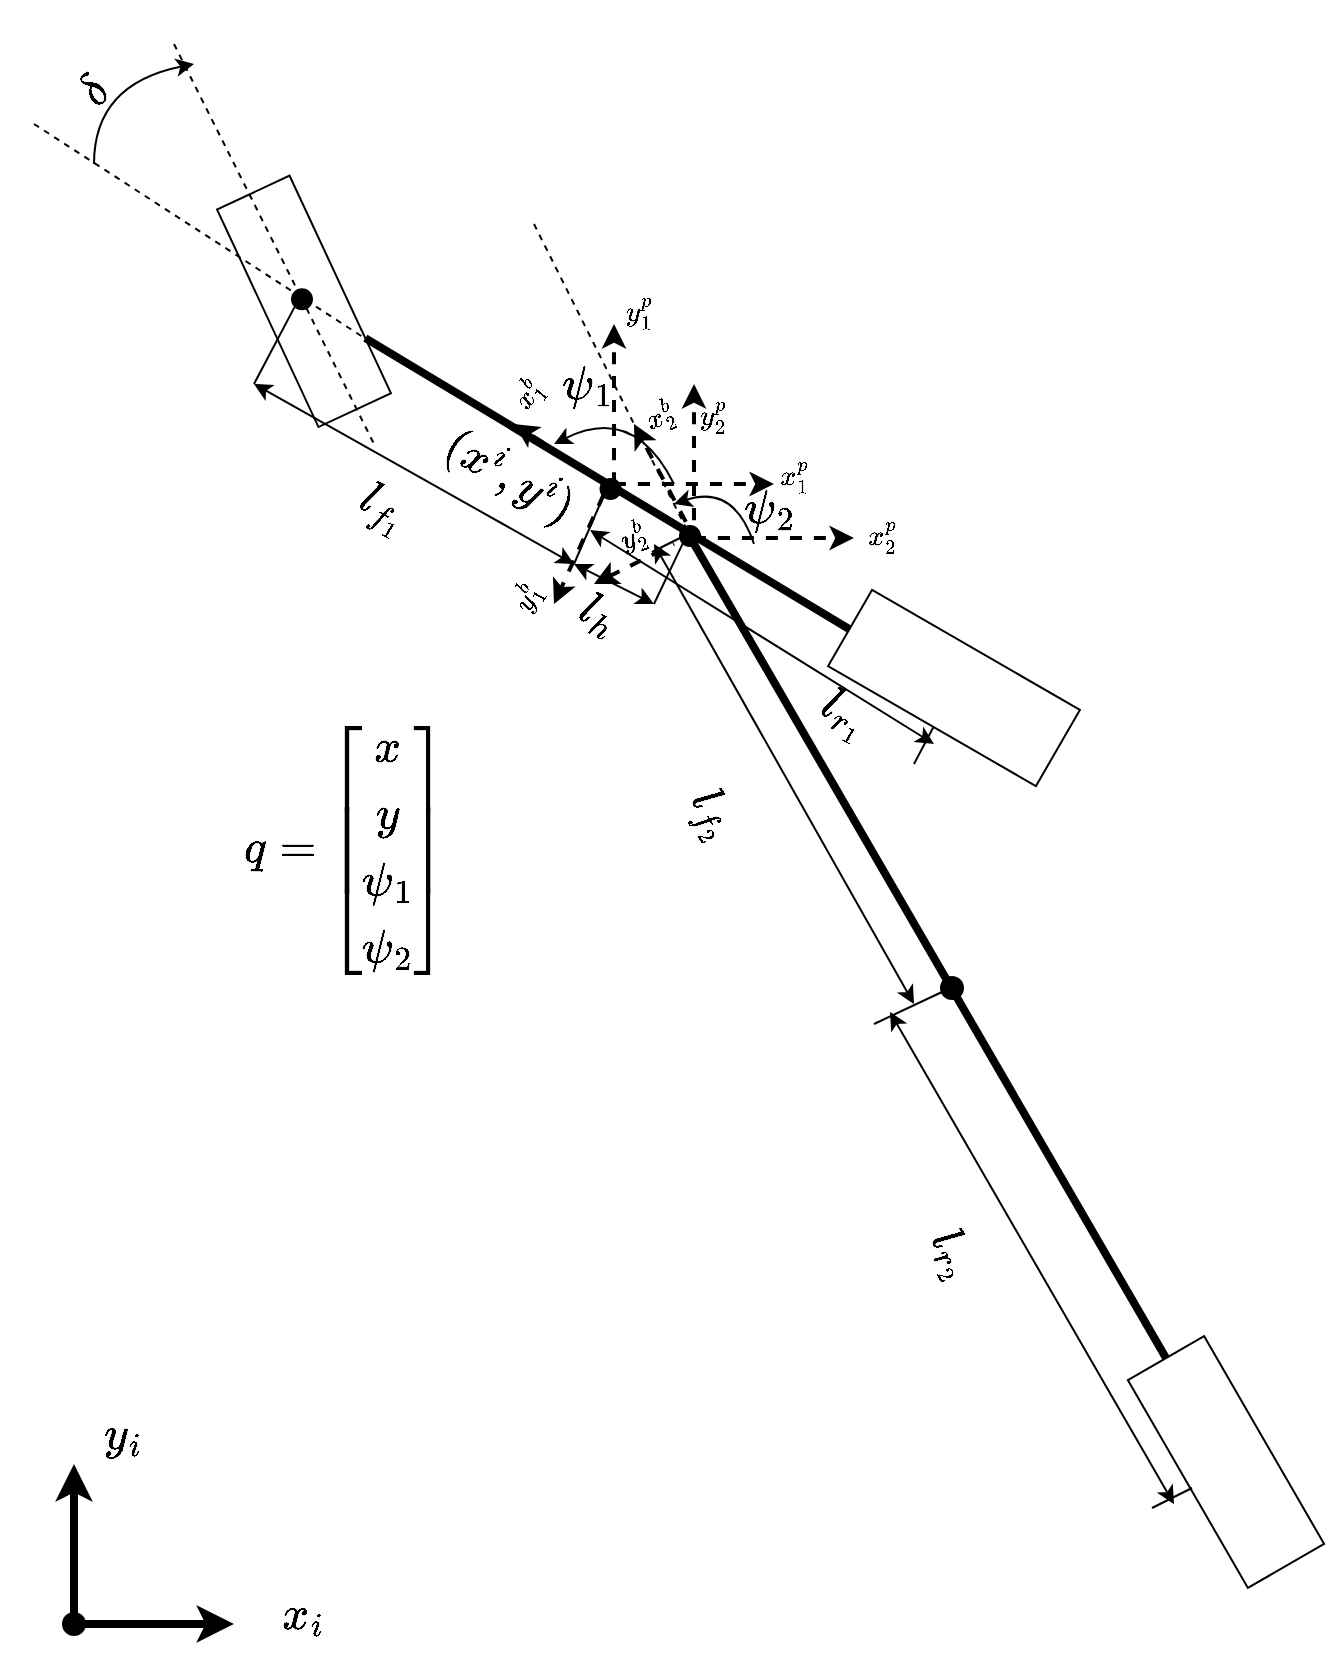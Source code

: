 <mxfile version="20.5.3" type="google" pages="2"><diagram id="PDSzthFC7-1Mtxs38apc" name="Page-1"><mxGraphModel grid="1" page="1" gridSize="10" guides="1" tooltips="1" connect="1" arrows="1" fold="1" pageScale="1" pageWidth="1169" pageHeight="827" math="1" shadow="0"><root><mxCell id="0"/><mxCell id="1" parent="0"/><mxCell id="AMklvc9QFs53hQ7egwd1-1" value="" style="rounded=0;whiteSpace=wrap;html=1;rotation=65;" vertex="1" parent="1"><mxGeometry x="95" y="118.66" width="120" height="40" as="geometry"/></mxCell><mxCell id="AMklvc9QFs53hQ7egwd1-2" value="" style="endArrow=none;html=3;rounded=0;strokeWidth=4;" edge="1" parent="1" source="AMklvc9QFs53hQ7egwd1-1"><mxGeometry width="50" height="50" relative="1" as="geometry"><mxPoint x="560" y="460" as="sourcePoint"/><mxPoint x="440" y="310" as="targetPoint"/></mxGeometry></mxCell><mxCell id="AMklvc9QFs53hQ7egwd1-3" value="" style="rounded=0;whiteSpace=wrap;html=1;rotation=30;" vertex="1" parent="1"><mxGeometry x="420" y="310" width="120" height="44" as="geometry"/></mxCell><mxCell id="AMklvc9QFs53hQ7egwd1-4" value="" style="endArrow=none;dashed=1;html=1;rounded=0;entryX=0.75;entryY=0;entryDx=0;entryDy=0;" edge="1" parent="1" target="AMklvc9QFs53hQ7egwd1-1"><mxGeometry width="50" height="50" relative="1" as="geometry"><mxPoint x="20" y="50" as="sourcePoint"/><mxPoint x="530" y="420" as="targetPoint"/></mxGeometry></mxCell><mxCell id="AMklvc9QFs53hQ7egwd1-5" value="" style="endArrow=none;dashed=1;html=1;rounded=0;startArrow=none;" edge="1" parent="1" source="8sBuyX6kOVDBh3nLthAr-15"><mxGeometry width="50" height="50" relative="1" as="geometry"><mxPoint x="90" y="10" as="sourcePoint"/><mxPoint x="190" y="210" as="targetPoint"/></mxGeometry></mxCell><mxCell id="AMklvc9QFs53hQ7egwd1-7" value="" style="rounded=0;whiteSpace=wrap;html=1;rotation=60;" vertex="1" parent="1"><mxGeometry x="556" y="697" width="120" height="44" as="geometry"/></mxCell><mxCell id="AMklvc9QFs53hQ7egwd1-9" value="" style="endArrow=none;html=1;rounded=0;entryX=0;entryY=0.5;entryDx=0;entryDy=0;strokeWidth=4;" edge="1" parent="1" target="AMklvc9QFs53hQ7egwd1-7"><mxGeometry width="50" height="50" relative="1" as="geometry"><mxPoint x="350" y="260" as="sourcePoint"/><mxPoint x="530" y="420" as="targetPoint"/></mxGeometry></mxCell><mxCell id="AMklvc9QFs53hQ7egwd1-10" value="" style="curved=1;endArrow=classic;html=1;rounded=0;" edge="1" parent="1"><mxGeometry width="50" height="50" relative="1" as="geometry"><mxPoint x="50" y="70" as="sourcePoint"/><mxPoint x="100" y="20" as="targetPoint"/><Array as="points"><mxPoint x="50" y="30"/></Array></mxGeometry></mxCell><mxCell id="AMklvc9QFs53hQ7egwd1-13" value="" style="endArrow=classic;html=1;rounded=0;strokeWidth=4;curved=1;" edge="1" parent="1"><mxGeometry width="50" height="50" relative="1" as="geometry"><mxPoint x="40" y="800" as="sourcePoint"/><mxPoint x="40" y="720" as="targetPoint"/></mxGeometry></mxCell><mxCell id="AMklvc9QFs53hQ7egwd1-14" value="" style="endArrow=classic;html=1;rounded=0;strokeWidth=4;curved=1;startArrow=none;" edge="1" parent="1" source="kRkOBewFtY_Robr-aKlG-5"><mxGeometry width="50" height="50" relative="1" as="geometry"><mxPoint x="40" y="800" as="sourcePoint"/><mxPoint x="120" y="800" as="targetPoint"/></mxGeometry></mxCell><mxCell id="AMklvc9QFs53hQ7egwd1-15" value="" style="endArrow=classic;html=1;rounded=0;strokeWidth=2;curved=1;dashed=1;" edge="1" parent="1"><mxGeometry width="50" height="50" relative="1" as="geometry"><mxPoint x="310" y="230" as="sourcePoint"/><mxPoint x="310" y="150" as="targetPoint"/></mxGeometry></mxCell><mxCell id="AMklvc9QFs53hQ7egwd1-16" value="" style="endArrow=classic;html=1;rounded=0;strokeWidth=2;curved=1;dashed=1;" edge="1" parent="1"><mxGeometry width="50" height="50" relative="1" as="geometry"><mxPoint x="310" y="230" as="sourcePoint"/><mxPoint x="390" y="230" as="targetPoint"/></mxGeometry></mxCell><mxCell id="AMklvc9QFs53hQ7egwd1-19" value="" style="endArrow=classic;html=1;rounded=0;strokeWidth=2;curved=1;dashed=1;" edge="1" parent="1"><mxGeometry width="50" height="50" relative="1" as="geometry"><mxPoint x="350" y="260" as="sourcePoint"/><mxPoint x="350" y="180" as="targetPoint"/></mxGeometry></mxCell><mxCell id="AMklvc9QFs53hQ7egwd1-20" value="" style="endArrow=classic;html=1;rounded=0;strokeWidth=2;curved=1;dashed=1;" edge="1" parent="1"><mxGeometry width="50" height="50" relative="1" as="geometry"><mxPoint x="350" y="257" as="sourcePoint"/><mxPoint x="430" y="257" as="targetPoint"/></mxGeometry></mxCell><mxCell id="AMklvc9QFs53hQ7egwd1-21" value="" style="curved=1;endArrow=classic;html=1;rounded=0;strokeWidth=1;" edge="1" parent="1"><mxGeometry width="50" height="50" relative="1" as="geometry"><mxPoint x="340" y="230" as="sourcePoint"/><mxPoint x="280" y="210" as="targetPoint"/><Array as="points"><mxPoint x="320" y="190"/></Array></mxGeometry></mxCell><mxCell id="8sBuyX6kOVDBh3nLthAr-6" value="" style="endArrow=none;dashed=1;html=1;rounded=0;" edge="1" parent="1"><mxGeometry width="50" height="50" relative="1" as="geometry"><mxPoint x="270" y="100" as="sourcePoint"/><mxPoint x="350" y="260" as="targetPoint"/></mxGeometry></mxCell><mxCell id="8sBuyX6kOVDBh3nLthAr-7" value="" style="curved=1;endArrow=classic;html=1;rounded=0;" edge="1" parent="1"><mxGeometry width="50" height="50" relative="1" as="geometry"><mxPoint x="380" y="260" as="sourcePoint"/><mxPoint x="340" y="240" as="targetPoint"/><Array as="points"><mxPoint x="370" y="230"/></Array></mxGeometry></mxCell><mxCell id="8sBuyX6kOVDBh3nLthAr-11" value="" style="ellipse;whiteSpace=wrap;html=1;aspect=fixed;fillColor=#000000;" vertex="1" parent="1"><mxGeometry x="303.27" y="227.46" width="10" height="10" as="geometry"/></mxCell><mxCell id="8sBuyX6kOVDBh3nLthAr-14" value="" style="ellipse;whiteSpace=wrap;html=1;aspect=fixed;fillColor=#000000;" vertex="1" parent="1"><mxGeometry x="343" y="251" width="10" height="10" as="geometry"/></mxCell><mxCell id="8sBuyX6kOVDBh3nLthAr-15" value="" style="ellipse;whiteSpace=wrap;html=1;aspect=fixed;fillColor=#000000;" vertex="1" parent="1"><mxGeometry x="149.0" y="132.66" width="10" height="10" as="geometry"/></mxCell><mxCell id="8sBuyX6kOVDBh3nLthAr-16" value="" style="endArrow=none;dashed=1;html=1;rounded=0;" edge="1" parent="1" target="8sBuyX6kOVDBh3nLthAr-15"><mxGeometry width="50" height="50" relative="1" as="geometry"><mxPoint x="90" y="10" as="sourcePoint"/><mxPoint x="190" y="210" as="targetPoint"/></mxGeometry></mxCell><mxCell id="N6FUuH6_4TAcV49mduNJ-2" value="" style="endArrow=none;html=1;rounded=0;strokeWidth=1;entryX=0;entryY=1;entryDx=0;entryDy=0;" edge="1" parent="1" target="8sBuyX6kOVDBh3nLthAr-15"><mxGeometry width="50" height="50" relative="1" as="geometry"><mxPoint x="130" y="180" as="sourcePoint"/><mxPoint x="64.09" y="118.66" as="targetPoint"/></mxGeometry></mxCell><mxCell id="N6FUuH6_4TAcV49mduNJ-3" value="" style="endArrow=none;html=1;rounded=0;strokeWidth=1;entryX=0;entryY=1;entryDx=0;entryDy=0;" edge="1" parent="1" target="8sBuyX6kOVDBh3nLthAr-11"><mxGeometry width="50" height="50" relative="1" as="geometry"><mxPoint x="290" y="270" as="sourcePoint"/><mxPoint x="307.734" y="228.924" as="targetPoint"/></mxGeometry></mxCell><mxCell id="N6FUuH6_4TAcV49mduNJ-5" value="" style="endArrow=none;html=1;rounded=0;strokeWidth=1;" edge="1" parent="1" target="AMklvc9QFs53hQ7egwd1-3"><mxGeometry width="50" height="50" relative="1" as="geometry"><mxPoint x="460" y="370" as="sourcePoint"/><mxPoint x="210" y="550" as="targetPoint"/></mxGeometry></mxCell><mxCell id="dmbS5WB6ok_LJiuh18c0-1" value="" style="endArrow=classic;startArrow=classic;html=1;rounded=0;" edge="1" parent="1"><mxGeometry width="50" height="50" relative="1" as="geometry"><mxPoint x="470" y="360" as="sourcePoint"/><mxPoint x="298" y="253" as="targetPoint"/></mxGeometry></mxCell><mxCell id="dmbS5WB6ok_LJiuh18c0-2" value="" style="endArrow=none;html=1;rounded=0;entryX=0;entryY=1;entryDx=0;entryDy=0;" edge="1" parent="1" target="8sBuyX6kOVDBh3nLthAr-14"><mxGeometry width="50" height="50" relative="1" as="geometry"><mxPoint x="330" y="290" as="sourcePoint"/><mxPoint x="340" y="300" as="targetPoint"/></mxGeometry></mxCell><mxCell id="dmbS5WB6ok_LJiuh18c0-3" value="" style="endArrow=classic;startArrow=classic;html=1;rounded=0;" edge="1" parent="1"><mxGeometry width="50" height="50" relative="1" as="geometry"><mxPoint x="330" y="290" as="sourcePoint"/><mxPoint x="290" y="270" as="targetPoint"/></mxGeometry></mxCell><mxCell id="bVPrB7pP3QoAf4CS8sEB-1" value="&lt;font style=&quot;font-size: 20px;&quot;&gt;$$ \delta $$&lt;/font&gt;" style="text;html=1;strokeColor=none;fillColor=none;align=center;verticalAlign=middle;whiteSpace=wrap;rounded=0;rotation=-50;" vertex="1" parent="1"><mxGeometry x="20" y="19" width="60" height="30" as="geometry"/></mxCell><mxCell id="bVPrB7pP3QoAf4CS8sEB-4" value="$$ x_i $$" style="text;html=1;strokeColor=none;fillColor=none;align=center;verticalAlign=middle;whiteSpace=wrap;rounded=0;fontSize=20;" vertex="1" parent="1"><mxGeometry x="125" y="780" width="60" height="30" as="geometry"/></mxCell><mxCell id="bVPrB7pP3QoAf4CS8sEB-5" value="$$ y_i $$" style="text;html=1;strokeColor=none;fillColor=none;align=center;verticalAlign=middle;whiteSpace=wrap;rounded=0;fontSize=20;" vertex="1" parent="1"><mxGeometry x="35" y="690" width="60" height="30" as="geometry"/></mxCell><mxCell id="bVPrB7pP3QoAf4CS8sEB-6" value="$$ l_{f_1}$$&amp;nbsp;" style="text;html=1;strokeColor=none;fillColor=none;align=center;verticalAlign=middle;whiteSpace=wrap;rounded=0;fontSize=20;rotation=30;" vertex="1" parent="1"><mxGeometry x="159" y="237.46" width="60" height="30" as="geometry"/></mxCell><mxCell id="bVPrB7pP3QoAf4CS8sEB-7" value="$$ l_{r_1}$$&amp;nbsp;" style="text;html=1;strokeColor=none;fillColor=none;align=center;verticalAlign=middle;whiteSpace=wrap;rounded=0;fontSize=20;rotation=30;" vertex="1" parent="1"><mxGeometry x="390" y="340" width="60" height="30" as="geometry"/></mxCell><mxCell id="bVPrB7pP3QoAf4CS8sEB-8" value="$$ l_{h}$$&amp;nbsp;" style="text;html=1;strokeColor=none;fillColor=none;align=center;verticalAlign=middle;whiteSpace=wrap;rounded=0;fontSize=20;rotation=30;" vertex="1" parent="1"><mxGeometry x="286.81" y="299.38" width="20" height="10.67" as="geometry"/></mxCell><mxCell id="bVPrB7pP3QoAf4CS8sEB-9" value="" style="shape=waypoint;sketch=0;size=6;pointerEvents=1;points=[];fillColor=none;resizable=0;rotatable=0;perimeter=centerPerimeter;snapToPoint=1;fontSize=20;strokeWidth=4;" vertex="1" parent="1"><mxGeometry x="459" y="462" width="40" height="40" as="geometry"/></mxCell><mxCell id="bVPrB7pP3QoAf4CS8sEB-10" value="" style="endArrow=none;html=1;rounded=0;fontSize=20;" edge="1" parent="1"><mxGeometry width="50" height="50" relative="1" as="geometry"><mxPoint x="329" y="264" as="sourcePoint"/><mxPoint x="349" y="254" as="targetPoint"/></mxGeometry></mxCell><mxCell id="bVPrB7pP3QoAf4CS8sEB-11" value="" style="endArrow=none;html=1;rounded=0;fontSize=20;" edge="1" parent="1"><mxGeometry width="50" height="50" relative="1" as="geometry"><mxPoint x="440" y="500" as="sourcePoint"/><mxPoint x="474" y="484" as="targetPoint"/></mxGeometry></mxCell><mxCell id="bVPrB7pP3QoAf4CS8sEB-12" value="" style="endArrow=none;html=1;rounded=0;fontSize=20;" edge="1" parent="1"><mxGeometry width="50" height="50" relative="1" as="geometry"><mxPoint x="579" y="742" as="sourcePoint"/><mxPoint x="599" y="732" as="targetPoint"/></mxGeometry></mxCell><mxCell id="bVPrB7pP3QoAf4CS8sEB-13" value="" style="endArrow=classic;startArrow=classic;html=1;rounded=0;fontSize=20;" edge="1" parent="1"><mxGeometry width="50" height="50" relative="1" as="geometry"><mxPoint x="460" y="490" as="sourcePoint"/><mxPoint x="330" y="260" as="targetPoint"/></mxGeometry></mxCell><mxCell id="bVPrB7pP3QoAf4CS8sEB-14" value="" style="endArrow=classic;startArrow=classic;html=1;rounded=0;fontSize=20;" edge="1" parent="1"><mxGeometry width="50" height="50" relative="1" as="geometry"><mxPoint x="590" y="740" as="sourcePoint"/><mxPoint x="448" y="494" as="targetPoint"/></mxGeometry></mxCell><mxCell id="bVPrB7pP3QoAf4CS8sEB-15" value="$$ l_{f_2} $$" style="text;html=1;strokeColor=none;fillColor=none;align=center;verticalAlign=middle;whiteSpace=wrap;rounded=0;fontSize=20;rotation=60;" vertex="1" parent="1"><mxGeometry x="330" y="380" width="60" height="30" as="geometry"/></mxCell><mxCell id="bVPrB7pP3QoAf4CS8sEB-16" value="$$ l_{r_2} $$" style="text;html=1;strokeColor=none;fillColor=none;align=center;verticalAlign=middle;whiteSpace=wrap;rounded=0;fontSize=20;rotation=60;" vertex="1" parent="1"><mxGeometry x="450" y="600" width="60" height="30" as="geometry"/></mxCell><mxCell id="bVPrB7pP3QoAf4CS8sEB-17" value="&lt;font style=&quot;font-size: 12px;&quot;&gt;$$ x_2^p $$&lt;/font&gt;" style="text;html=1;strokeColor=none;fillColor=none;align=center;verticalAlign=middle;whiteSpace=wrap;rounded=0;fontSize=20;" vertex="1" parent="1"><mxGeometry x="429" y="241" width="30" height="30" as="geometry"/></mxCell><mxCell id="bVPrB7pP3QoAf4CS8sEB-18" value="&lt;font style=&quot;font-size: 12px;&quot;&gt;$$ y_2^p $$&lt;/font&gt;" style="text;html=1;strokeColor=none;fillColor=none;align=center;verticalAlign=middle;whiteSpace=wrap;rounded=0;fontSize=20;" vertex="1" parent="1"><mxGeometry x="345" y="181" width="30" height="30" as="geometry"/></mxCell><mxCell id="bVPrB7pP3QoAf4CS8sEB-19" value="&lt;font style=&quot;font-size: 12px;&quot;&gt;$$ x_1^p $$&lt;/font&gt;" style="text;html=1;strokeColor=none;fillColor=none;align=center;verticalAlign=middle;whiteSpace=wrap;rounded=0;fontSize=20;" vertex="1" parent="1"><mxGeometry x="390" y="211" width="20" height="30" as="geometry"/></mxCell><mxCell id="bVPrB7pP3QoAf4CS8sEB-20" value="&lt;font style=&quot;font-size: 12px;&quot;&gt;$$ y_1^p $$&lt;/font&gt;" style="text;html=1;strokeColor=none;fillColor=none;align=center;verticalAlign=middle;whiteSpace=wrap;rounded=0;fontSize=20;" vertex="1" parent="1"><mxGeometry x="313.27" y="128.66" width="20" height="30" as="geometry"/></mxCell><mxCell id="bVPrB7pP3QoAf4CS8sEB-21" value="&lt;font style=&quot;font-size: 20px;&quot;&gt;\( \psi_1 \)&lt;/font&gt;" style="text;html=1;strokeColor=none;fillColor=none;align=center;verticalAlign=middle;whiteSpace=wrap;rounded=0;fontSize=12;" vertex="1" parent="1"><mxGeometry x="280" y="170" width="33.27" height="20" as="geometry"/></mxCell><mxCell id="bVPrB7pP3QoAf4CS8sEB-23" value="` psi_2 `" style="text;html=1;strokeColor=none;fillColor=none;align=center;verticalAlign=middle;whiteSpace=wrap;rounded=0;fontSize=20;" vertex="1" parent="1"><mxGeometry x="370" y="227.46" width="35" height="30" as="geometry"/></mxCell><mxCell id="bVPrB7pP3QoAf4CS8sEB-27" value="\( q = \begin{bmatrix} x \\ y \\ \psi_1 \\&amp;nbsp; \psi_2 \end{bmatrix} \)" style="text;html=1;strokeColor=none;fillColor=none;align=center;verticalAlign=middle;whiteSpace=wrap;rounded=0;fontSize=20;" vertex="1" parent="1"><mxGeometry x="135" y="357" width="80" height="112.34" as="geometry"/></mxCell><mxCell id="bVPrB7pP3QoAf4CS8sEB-28" value="\( (x^i,y^i) \)" style="text;html=1;strokeColor=none;fillColor=none;align=center;verticalAlign=middle;whiteSpace=wrap;rounded=0;fontSize=20;rotation=30;" vertex="1" parent="1"><mxGeometry x="213.27" y="211" width="90" height="30" as="geometry"/></mxCell><mxCell id="bVPrB7pP3QoAf4CS8sEB-30" value="" style="endArrow=classic;startArrow=classic;html=1;rounded=0;fontSize=20;" edge="1" parent="1"><mxGeometry width="50" height="50" relative="1" as="geometry"><mxPoint x="290" y="270" as="sourcePoint"/><mxPoint x="130" y="180" as="targetPoint"/></mxGeometry></mxCell><mxCell id="ciGAQQMAEoOI--LcBG1T-1" value="" style="endArrow=classic;dashed=1;html=1;rounded=0;exitX=0;exitY=0;exitDx=0;exitDy=0;strokeWidth=2;endFill=1;" edge="1" parent="1" source="8sBuyX6kOVDBh3nLthAr-11"><mxGeometry width="50" height="50" relative="1" as="geometry"><mxPoint x="290" y="490" as="sourcePoint"/><mxPoint x="260" y="200" as="targetPoint"/></mxGeometry></mxCell><mxCell id="ciGAQQMAEoOI--LcBG1T-2" value="" style="endArrow=classic;dashed=1;html=1;rounded=0;strokeWidth=2;exitX=1;exitY=0;exitDx=0;exitDy=0;endFill=1;" edge="1" parent="1" source="bVPrB7pP3QoAf4CS8sEB-28"><mxGeometry width="50" height="50" relative="1" as="geometry"><mxPoint x="230" y="360" as="sourcePoint"/><mxPoint x="280" y="290" as="targetPoint"/></mxGeometry></mxCell><mxCell id="ciGAQQMAEoOI--LcBG1T-3" value="&lt;font style=&quot;font-size: 12px;&quot;&gt;$$ y_1^b $$&lt;/font&gt;" style="text;html=1;strokeColor=none;fillColor=none;align=center;verticalAlign=middle;whiteSpace=wrap;rounded=0;fontSize=20;rotation=-60;" vertex="1" parent="1"><mxGeometry x="257" y="271.38" width="20" height="30" as="geometry"/></mxCell><mxCell id="ciGAQQMAEoOI--LcBG1T-4" value="&lt;font style=&quot;font-size: 12px;&quot;&gt;$$ x_1^b $$&lt;/font&gt;" style="text;html=1;strokeColor=none;fillColor=none;align=center;verticalAlign=middle;whiteSpace=wrap;rounded=0;fontSize=20;rotation=-50;" vertex="1" parent="1"><mxGeometry x="257" y="170" width="20" height="30" as="geometry"/></mxCell><mxCell id="kRkOBewFtY_Robr-aKlG-1" value="" style="endArrow=classic;dashed=1;html=1;rounded=0;strokeWidth=2;exitX=1;exitY=1;exitDx=0;exitDy=0;endFill=1;" edge="1" parent="1" source="8sBuyX6kOVDBh3nLthAr-14"><mxGeometry width="50" height="50" relative="1" as="geometry"><mxPoint x="270" y="380" as="sourcePoint"/><mxPoint x="320" y="200" as="targetPoint"/></mxGeometry></mxCell><mxCell id="kRkOBewFtY_Robr-aKlG-2" value="" style="endArrow=none;dashed=1;html=1;rounded=0;strokeWidth=2;endFill=0;startArrow=classic;startFill=1;" edge="1" parent="1"><mxGeometry width="50" height="50" relative="1" as="geometry"><mxPoint x="300" y="280" as="sourcePoint"/><mxPoint x="340" y="260" as="targetPoint"/></mxGeometry></mxCell><mxCell id="kRkOBewFtY_Robr-aKlG-3" value="&lt;font style=&quot;font-size: 12px;&quot;&gt;$$ x_2^b $$&lt;/font&gt;" style="text;html=1;strokeColor=none;fillColor=none;align=center;verticalAlign=middle;whiteSpace=wrap;rounded=0;fontSize=20;rotation=-20;" vertex="1" parent="1"><mxGeometry x="323" y="181" width="20" height="30" as="geometry"/></mxCell><mxCell id="kRkOBewFtY_Robr-aKlG-4" value="&lt;font style=&quot;font-size: 12px;&quot;&gt;$$ y_2^b $$&lt;/font&gt;" style="text;html=1;strokeColor=none;fillColor=none;align=center;verticalAlign=middle;whiteSpace=wrap;rounded=0;fontSize=20;rotation=-20;" vertex="1" parent="1"><mxGeometry x="310" y="241" width="20" height="30" as="geometry"/></mxCell><mxCell id="kRkOBewFtY_Robr-aKlG-5" value="" style="shape=waypoint;sketch=0;size=6;pointerEvents=1;points=[];fillColor=none;resizable=0;rotatable=0;perimeter=centerPerimeter;snapToPoint=1;strokeWidth=4;" vertex="1" parent="1"><mxGeometry x="20" y="780" width="40" height="40" as="geometry"/></mxCell><mxCell id="kRkOBewFtY_Robr-aKlG-6" value="" style="endArrow=none;html=1;rounded=0;strokeWidth=4;curved=1;" edge="1" parent="1" target="kRkOBewFtY_Robr-aKlG-5"><mxGeometry width="50" height="50" relative="1" as="geometry"><mxPoint x="40" y="800" as="sourcePoint"/><mxPoint x="120" y="800" as="targetPoint"/></mxGeometry></mxCell></root></mxGraphModel></diagram><diagram id="yCCzVIdmcqNZunFWd1Fb" name="Page-2"><mxGraphModel grid="1" page="1" gridSize="10" guides="1" tooltips="1" connect="1" arrows="1" fold="1" pageScale="1" pageWidth="1169" pageHeight="827" math="1" shadow="0"><root><mxCell id="0"/><mxCell id="1" parent="0"/><mxCell id="g1s4LylhKM213QLAzF9b-1" value="" style="rounded=0;whiteSpace=wrap;html=1;rotation=65;" vertex="1" parent="1"><mxGeometry x="95" y="118.66" width="120" height="40" as="geometry"/></mxCell><mxCell id="g1s4LylhKM213QLAzF9b-2" value="" style="endArrow=none;html=3;rounded=0;strokeWidth=2;startArrow=none;" edge="1" parent="1" source="WBfVi96xR4Jx5Eft26uG-11"><mxGeometry width="50" height="50" relative="1" as="geometry"><mxPoint x="290.597" y="221.108" as="sourcePoint"/><mxPoint x="440" y="310" as="targetPoint"/></mxGeometry></mxCell><mxCell id="g1s4LylhKM213QLAzF9b-3" value="" style="rounded=0;whiteSpace=wrap;html=1;rotation=30;" vertex="1" parent="1"><mxGeometry x="420" y="310" width="120" height="44" as="geometry"/></mxCell><mxCell id="g1s4LylhKM213QLAzF9b-4" value="" style="endArrow=none;dashed=1;html=1;rounded=0;entryX=0.75;entryY=0;entryDx=0;entryDy=0;" edge="1" parent="1" target="g1s4LylhKM213QLAzF9b-1"><mxGeometry width="50" height="50" relative="1" as="geometry"><mxPoint x="20" y="50" as="sourcePoint"/><mxPoint x="530" y="420" as="targetPoint"/></mxGeometry></mxCell><mxCell id="g1s4LylhKM213QLAzF9b-5" value="" style="endArrow=none;dashed=1;html=1;rounded=0;startArrow=none;" edge="1" parent="1" source="68Bj_WBwqrWY8ei08UhU-2"><mxGeometry width="50" height="50" relative="1" as="geometry"><mxPoint x="90" y="10" as="sourcePoint"/><mxPoint x="190" y="210" as="targetPoint"/></mxGeometry></mxCell><mxCell id="g1s4LylhKM213QLAzF9b-8" value="" style="curved=1;endArrow=classic;html=1;rounded=0;" edge="1" parent="1"><mxGeometry width="50" height="50" relative="1" as="geometry"><mxPoint x="50" y="70" as="sourcePoint"/><mxPoint x="100" y="20" as="targetPoint"/><Array as="points"><mxPoint x="50" y="30"/></Array></mxGeometry></mxCell><mxCell id="g1s4LylhKM213QLAzF9b-9" value="" style="endArrow=classic;html=1;rounded=0;strokeWidth=4;curved=1;" edge="1" parent="1"><mxGeometry width="50" height="50" relative="1" as="geometry"><mxPoint x="40" y="800" as="sourcePoint"/><mxPoint x="40" y="720" as="targetPoint"/></mxGeometry></mxCell><mxCell id="g1s4LylhKM213QLAzF9b-10" value="" style="endArrow=classic;html=1;rounded=0;strokeWidth=4;curved=1;" edge="1" parent="1"><mxGeometry width="50" height="50" relative="1" as="geometry"><mxPoint x="40" y="800" as="sourcePoint"/><mxPoint x="120" y="800" as="targetPoint"/></mxGeometry></mxCell><mxCell id="g1s4LylhKM213QLAzF9b-17" value="" style="endArrow=classic;html=1;rounded=0;strokeWidth=3;curved=1;entryX=0.555;entryY=0.589;entryDx=0;entryDy=0;entryPerimeter=0;" edge="1" parent="1" target="68Bj_WBwqrWY8ei08UhU-2"><mxGeometry width="50" height="50" relative="1" as="geometry"><mxPoint x="50" y="70" as="sourcePoint"/><mxPoint x="160" y="140" as="targetPoint"/></mxGeometry></mxCell><mxCell id="g1s4LylhKM213QLAzF9b-19" value="&lt;span style=&quot;font-size: 15px;&quot;&gt;\( f_{x,Roll_1} \)&lt;/span&gt;" style="text;html=1;resizable=0;autosize=1;align=center;verticalAlign=middle;points=[];fillColor=none;strokeColor=none;rounded=0;fontSize=8;" vertex="1" parent="1"><mxGeometry x="110" y="30" width="130" height="30" as="geometry"/></mxCell><mxCell id="g1s4LylhKM213QLAzF9b-23" value="" style="endArrow=classic;html=1;rounded=0;fontSize=20;strokeWidth=3;curved=1;strokeColor=#787878;" edge="1" parent="1"><mxGeometry width="50" height="50" relative="1" as="geometry"><mxPoint x="150" y="140" as="sourcePoint"/><mxPoint x="230" y="110" as="targetPoint"/></mxGeometry></mxCell><mxCell id="g1s4LylhKM213QLAzF9b-24" value="" style="endArrow=classic;html=1;rounded=0;fontSize=20;strokeWidth=4;curved=1;exitX=0;exitY=0.5;exitDx=0;exitDy=0;" edge="1" parent="1"><mxGeometry width="50" height="50" relative="1" as="geometry"><mxPoint x="486.038" y="335" as="sourcePoint"/><mxPoint x="378" y="273" as="targetPoint"/></mxGeometry></mxCell><mxCell id="g1s4LylhKM213QLAzF9b-28" value="" style="endArrow=none;html=1;rounded=0;fontSize=20;strokeWidth=2;curved=1;startArrow=none;" edge="1" parent="1" source="coAirTuuoIDWf_rV5FJ1-19"><mxGeometry width="50" height="50" relative="1" as="geometry"><mxPoint x="397" y="440" as="sourcePoint"/><mxPoint x="462.017" y="661.41" as="targetPoint"/></mxGeometry></mxCell><mxCell id="g1s4LylhKM213QLAzF9b-30" value="" style="rounded=0;whiteSpace=wrap;html=1;rotation=75;" vertex="1" parent="1"><mxGeometry x="420" y="690" width="120" height="44" as="geometry"/></mxCell><mxCell id="g1s4LylhKM213QLAzF9b-33" value="" style="endArrow=classic;html=1;rounded=0;fontSize=20;strokeWidth=3;curved=1;" edge="1" parent="1"><mxGeometry width="50" height="50" relative="1" as="geometry"><mxPoint x="480" y="707" as="sourcePoint"/><mxPoint x="510" y="800" as="targetPoint"/></mxGeometry></mxCell><mxCell id="g1s4LylhKM213QLAzF9b-36" value="" style="endArrow=classic;html=1;rounded=0;fontSize=20;strokeWidth=4;curved=1;" edge="1" parent="1"><mxGeometry width="50" height="50" relative="1" as="geometry"><mxPoint x="480" y="710" as="sourcePoint"/><mxPoint x="403.0" y="729" as="targetPoint"/></mxGeometry></mxCell><mxCell id="g1s4LylhKM213QLAzF9b-40" value="" style="endArrow=none;html=3;rounded=0;strokeWidth=2;" edge="1" parent="1" source="68Bj_WBwqrWY8ei08UhU-2"><mxGeometry width="50" height="50" relative="1" as="geometry"><mxPoint x="185.664" y="157.095" as="sourcePoint"/><mxPoint x="273.456" y="210.804" as="targetPoint"/></mxGeometry></mxCell><mxCell id="g1s4LylhKM213QLAzF9b-43" value="" style="endArrow=classic;html=1;rounded=0;strokeWidth=2;curved=1;dashed=1;" edge="1" parent="1"><mxGeometry width="50" height="50" relative="1" as="geometry"><mxPoint x="280" y="210" as="sourcePoint"/><mxPoint x="280" y="140" as="targetPoint"/></mxGeometry></mxCell><mxCell id="TNi_O4DoQrynG949DBSy-6" value="" style="endArrow=classic;html=1;rounded=0;fontSize=20;strokeWidth=1;curved=1;" edge="1" parent="1"><mxGeometry width="50" height="50" relative="1" as="geometry"><mxPoint x="330" y="210" as="sourcePoint"/><mxPoint x="260" y="200" as="targetPoint"/><Array as="points"><mxPoint x="310" y="170"/></Array></mxGeometry></mxCell><mxCell id="gJz5CS-A7Syne_nSdamP-1" value="&lt;span style=&quot;font-size: 15px;&quot;&gt;\( f_{y_{12}} \)&lt;/span&gt;" style="text;html=1;strokeColor=none;fillColor=none;align=center;verticalAlign=middle;whiteSpace=wrap;rounded=0;" vertex="1" parent="1"><mxGeometry x="330" y="310" width="60" height="30" as="geometry"/></mxCell><mxCell id="gJz5CS-A7Syne_nSdamP-2" value="&lt;font style=&quot;font-size: 15px;&quot;&gt;\( f_{x_{12}} \)&lt;/font&gt;" style="text;html=1;strokeColor=none;fillColor=none;align=center;verticalAlign=middle;whiteSpace=wrap;rounded=0;rotation=0;" vertex="1" parent="1"><mxGeometry x="279" y="250.36" width="31.17" height="29.82" as="geometry"/></mxCell><mxCell id="gJz5CS-A7Syne_nSdamP-3" value="&lt;span style=&quot;font-size: 15px;&quot;&gt;\( f_{x_{12}} \)&lt;/span&gt;" style="text;html=1;strokeColor=none;fillColor=none;align=center;verticalAlign=middle;whiteSpace=wrap;rounded=0;rotation=0;" vertex="1" parent="1"><mxGeometry x="440" y="460" width="60" height="27" as="geometry"/></mxCell><mxCell id="gJz5CS-A7Syne_nSdamP-4" value="&lt;span style=&quot;font-size: 15px;&quot;&gt;\( f_{y_{12}} \)&lt;/span&gt;" style="text;html=1;strokeColor=none;fillColor=none;align=center;verticalAlign=middle;whiteSpace=wrap;rounded=0;" vertex="1" parent="1"><mxGeometry x="400.0" y="360" width="60" height="30" as="geometry"/></mxCell><mxCell id="gJz5CS-A7Syne_nSdamP-5" value="&lt;span style=&quot;font-size: 15px;&quot;&gt;\( f_{x,r_2} \)&lt;/span&gt;" style="text;html=1;resizable=0;autosize=1;align=center;verticalAlign=middle;points=[];fillColor=none;strokeColor=none;rounded=0;fontSize=8;" vertex="1" parent="1"><mxGeometry x="508.06" y="773.06" width="110" height="30" as="geometry"/></mxCell><mxCell id="gJz5CS-A7Syne_nSdamP-7" value="&lt;font style=&quot;font-size: 15px;&quot;&gt;\( m_2,J_2 \)&lt;/font&gt;" style="text;html=1;strokeColor=none;fillColor=none;align=center;verticalAlign=middle;whiteSpace=wrap;rounded=0;fontSize=15;" vertex="1" parent="1"><mxGeometry x="446.25" y="542.21" width="67.5" height="30" as="geometry"/></mxCell><mxCell id="gJz5CS-A7Syne_nSdamP-9" value="\( f_{x,r_1} \)" style="text;html=1;strokeColor=none;fillColor=none;align=center;verticalAlign=middle;whiteSpace=wrap;rounded=0;fontSize=15;rotation=-55;" vertex="1" parent="1"><mxGeometry x="400" y="250.18" width="60" height="30" as="geometry"/></mxCell><mxCell id="gJz5CS-A7Syne_nSdamP-10" value="\( f_{y,f_1} \)" style="text;html=1;strokeColor=none;fillColor=none;align=center;verticalAlign=middle;whiteSpace=wrap;rounded=0;fontSize=15;rotation=-15;" vertex="1" parent="1"><mxGeometry x="170" y="80" width="60" height="30" as="geometry"/></mxCell><mxCell id="wJp2xiE_-YZA4mNe7l2d-2" value="&lt;font style=&quot;font-size: 20px;&quot;&gt;\( x_i^o \)&lt;/font&gt;" style="text;html=1;strokeColor=none;fillColor=none;align=center;verticalAlign=middle;whiteSpace=wrap;rounded=0;" vertex="1" parent="1"><mxGeometry x="90" y="768.06" width="105" height="48" as="geometry"/></mxCell><mxCell id="wJp2xiE_-YZA4mNe7l2d-3" value="&lt;font style=&quot;font-size: 20px;&quot;&gt;\( y_i^o \)&lt;/font&gt;" style="text;html=1;strokeColor=none;fillColor=none;align=center;verticalAlign=middle;whiteSpace=wrap;rounded=0;" vertex="1" parent="1"><mxGeometry x="15" y="713" width="105" height="48" as="geometry"/></mxCell><mxCell id="wJp2xiE_-YZA4mNe7l2d-4" value="&lt;font style=&quot;font-size: 15px;&quot;&gt;\( m_1,J_1 \)&lt;/font&gt;" style="text;html=1;strokeColor=none;fillColor=none;align=center;verticalAlign=middle;whiteSpace=wrap;rounded=0;fontSize=15;" vertex="1" parent="1"><mxGeometry x="183" y="206" width="67" height="30" as="geometry"/></mxCell><mxCell id="wJp2xiE_-YZA4mNe7l2d-6" value="&lt;font style=&quot;font-size: 15px;&quot;&gt;\( \psi_1 \)&lt;/font&gt;" style="text;html=1;strokeColor=none;fillColor=none;align=center;verticalAlign=middle;whiteSpace=wrap;rounded=0;fontSize=20;" vertex="1" parent="1"><mxGeometry x="292" y="158.66" width="60" height="30" as="geometry"/></mxCell><mxCell id="wJp2xiE_-YZA4mNe7l2d-7" value="&lt;font style=&quot;font-size: 15px;&quot;&gt;\( \delta \)&lt;/font&gt;" style="text;html=1;strokeColor=none;fillColor=none;align=center;verticalAlign=middle;whiteSpace=wrap;rounded=0;fontSize=20;" vertex="1" parent="1"><mxGeometry x="15" y="10" width="60" height="30" as="geometry"/></mxCell><mxCell id="wJp2xiE_-YZA4mNe7l2d-12" value="" style="shape=waypoint;sketch=0;size=6;pointerEvents=1;points=[];fillColor=none;resizable=0;rotatable=0;perimeter=centerPerimeter;snapToPoint=1;fontSize=20;strokeWidth=4;" vertex="1" parent="1"><mxGeometry x="319" y="229" width="40" height="40" as="geometry"/></mxCell><mxCell id="wJp2xiE_-YZA4mNe7l2d-13" value="" style="endArrow=none;html=1;rounded=0;fontSize=20;strokeWidth=4;curved=1;" edge="1" parent="1" target="wJp2xiE_-YZA4mNe7l2d-12"><mxGeometry width="50" height="50" relative="1" as="geometry"><mxPoint x="340" y="250" as="sourcePoint"/><mxPoint x="270" y="270" as="targetPoint"/></mxGeometry></mxCell><mxCell id="gEO2pjbudgLJPuwsTUi7-1" value="&lt;span style=&quot;&quot;&gt;&lt;font style=&quot;font-size: 15px;&quot;&gt;\( f_{y,r_2} \)&lt;/font&gt;&lt;/span&gt;" style="text;html=1;strokeColor=none;fillColor=none;align=center;verticalAlign=middle;whiteSpace=wrap;rounded=0;fontSize=15;" vertex="1" parent="1"><mxGeometry x="330" y="713" width="60" height="30" as="geometry"/></mxCell><mxCell id="rq0JXf7DGDbjpP41Rn53-2" value="" style="endArrow=classic;html=1;rounded=0;strokeWidth=4;" edge="1" parent="1" source="wJp2xiE_-YZA4mNe7l2d-12"><mxGeometry width="50" height="50" relative="1" as="geometry"><mxPoint x="337" y="250.18" as="sourcePoint"/><mxPoint x="340" y="320" as="targetPoint"/></mxGeometry></mxCell><mxCell id="coAirTuuoIDWf_rV5FJ1-1" value="" style="endArrow=classic;html=1;rounded=0;strokeWidth=4;" edge="1" parent="1" source="wJp2xiE_-YZA4mNe7l2d-12"><mxGeometry width="50" height="50" relative="1" as="geometry"><mxPoint x="310" y="340" as="sourcePoint"/><mxPoint x="270" y="250" as="targetPoint"/></mxGeometry></mxCell><mxCell id="coAirTuuoIDWf_rV5FJ1-19" value="" style="shape=image;html=1;verticalAlign=top;verticalLabelPosition=bottom;labelBackgroundColor=#ffffff;imageAspect=0;aspect=fixed;image=https://cdn4.iconfinder.com/data/icons/essential-app-2/16/record-round-circle-dot-128.png" vertex="1" parent="1"><mxGeometry x="425.59" y="550" width="14.41" height="14.41" as="geometry"/></mxCell><mxCell id="coAirTuuoIDWf_rV5FJ1-20" value="" style="endArrow=none;html=1;rounded=0;fontSize=20;strokeWidth=2;curved=1;startArrow=none;" edge="1" parent="1" target="coAirTuuoIDWf_rV5FJ1-19"><mxGeometry width="50" height="50" relative="1" as="geometry"><mxPoint x="405.32" y="459.823" as="sourcePoint"/><mxPoint x="462.017" y="661.41" as="targetPoint"/></mxGeometry></mxCell><mxCell id="coAirTuuoIDWf_rV5FJ1-22" value="" style="endArrow=classic;html=1;rounded=0;strokeWidth=4;" edge="1" parent="1"><mxGeometry width="50" height="50" relative="1" as="geometry"><mxPoint x="410" y="455" as="sourcePoint"/><mxPoint x="500" y="455" as="targetPoint"/></mxGeometry></mxCell><mxCell id="coAirTuuoIDWf_rV5FJ1-23" value="" style="endArrow=classic;html=1;rounded=0;strokeWidth=4;exitDx=0;exitDy=0;startArrow=none;" edge="1" parent="1" source="WBfVi96xR4Jx5Eft26uG-9"><mxGeometry width="50" height="50" relative="1" as="geometry"><mxPoint x="404" y="450" as="sourcePoint"/><mxPoint x="404" y="370" as="targetPoint"/></mxGeometry></mxCell><mxCell id="coAirTuuoIDWf_rV5FJ1-27" value="" style="endArrow=classic;html=1;rounded=0;strokeWidth=4;strokeColor=#787878;" edge="1" parent="1"><mxGeometry width="50" height="50" relative="1" as="geometry"><mxPoint x="110" y="50" as="sourcePoint"/><mxPoint x="150" y="130" as="targetPoint"/></mxGeometry></mxCell><mxCell id="YltD_vQb3B9Da5tWXbge-1" value="$$f_{a,1}$$" style="text;html=1;strokeColor=none;fillColor=none;align=center;verticalAlign=middle;whiteSpace=wrap;rounded=0;" vertex="1" parent="1"><mxGeometry x="50" y="110" width="60" height="30" as="geometry"/></mxCell><mxCell id="WBfVi96xR4Jx5Eft26uG-6" value="" style="endArrow=classic;html=1;rounded=0;strokeWidth=4;" edge="1" parent="1"><mxGeometry width="50" height="50" relative="1" as="geometry"><mxPoint x="490" y="330" as="sourcePoint"/><mxPoint x="520" y="280" as="targetPoint"/></mxGeometry></mxCell><mxCell id="WBfVi96xR4Jx5Eft26uG-9" value="" style="shape=waypoint;sketch=0;size=6;pointerEvents=1;points=[];fillColor=none;resizable=0;rotatable=0;perimeter=centerPerimeter;snapToPoint=1;strokeWidth=5;" vertex="1" parent="1"><mxGeometry x="383.59" y="434" width="40" height="40" as="geometry"/></mxCell><mxCell id="WBfVi96xR4Jx5Eft26uG-10" value="" style="endArrow=none;html=1;rounded=0;strokeWidth=4;exitX=0.5;exitY=0;exitDx=0;exitDy=0;" edge="1" parent="1" target="WBfVi96xR4Jx5Eft26uG-9"><mxGeometry width="50" height="50" relative="1" as="geometry"><mxPoint x="404" y="450" as="sourcePoint"/><mxPoint x="404" y="370" as="targetPoint"/></mxGeometry></mxCell><mxCell id="WBfVi96xR4Jx5Eft26uG-11" value="" style="shape=waypoint;sketch=0;size=6;pointerEvents=1;points=[];fillColor=none;resizable=0;rotatable=0;perimeter=centerPerimeter;snapToPoint=1;strokeWidth=5;" vertex="1" parent="1"><mxGeometry x="259" y="194" width="40" height="40" as="geometry"/></mxCell><mxCell id="WBfVi96xR4Jx5Eft26uG-12" value="" style="endArrow=none;html=1;rounded=0;strokeWidth=2;curved=1;dashed=1;" edge="1" parent="1" target="WBfVi96xR4Jx5Eft26uG-11"><mxGeometry width="50" height="50" relative="1" as="geometry"><mxPoint x="280" y="220" as="sourcePoint"/><mxPoint x="360" y="220" as="targetPoint"/></mxGeometry></mxCell><mxCell id="WBfVi96xR4Jx5Eft26uG-14" value="" style="endArrow=classic;html=1;rounded=0;strokeWidth=2;curved=1;dashed=1;" edge="1" parent="1" source="WBfVi96xR4Jx5Eft26uG-11"><mxGeometry width="50" height="50" relative="1" as="geometry"><mxPoint x="349" y="207" as="sourcePoint"/><mxPoint x="360" y="214" as="targetPoint"/></mxGeometry></mxCell><mxCell id="WBfVi96xR4Jx5Eft26uG-15" value="" style="shape=waypoint;sketch=0;size=6;pointerEvents=1;points=[];fillColor=none;resizable=0;rotatable=0;perimeter=centerPerimeter;snapToPoint=1;strokeWidth=5;" vertex="1" parent="1"><mxGeometry x="468.06" y="314" width="40" height="40" as="geometry"/></mxCell><mxCell id="WBfVi96xR4Jx5Eft26uG-16" value="\( f_{y,r_1} \)" style="text;html=1;strokeColor=none;fillColor=none;align=center;verticalAlign=middle;whiteSpace=wrap;rounded=0;fontSize=15;rotation=-55;" vertex="1" parent="1"><mxGeometry x="500" y="284" width="60" height="30" as="geometry"/></mxCell><mxCell id="68Bj_WBwqrWY8ei08UhU-2" value="" style="shape=waypoint;sketch=0;size=6;pointerEvents=1;points=[];fillColor=none;resizable=0;rotatable=0;perimeter=centerPerimeter;snapToPoint=1;strokeWidth=5;" vertex="1" parent="1"><mxGeometry x="135" y="118.66" width="40" height="40" as="geometry"/></mxCell><mxCell id="68Bj_WBwqrWY8ei08UhU-3" value="" style="endArrow=none;dashed=1;html=1;rounded=0;" edge="1" parent="1" target="68Bj_WBwqrWY8ei08UhU-2"><mxGeometry width="50" height="50" relative="1" as="geometry"><mxPoint x="90" y="10" as="sourcePoint"/><mxPoint x="190" y="210" as="targetPoint"/></mxGeometry></mxCell><mxCell id="b_S083EylpNVsfNYSuyB-1" value="" style="endArrow=classic;html=1;rounded=0;fontSize=20;strokeWidth=3;curved=1;strokeColor=#000000;" edge="1" parent="1"><mxGeometry width="50" height="50" relative="1" as="geometry"><mxPoint x="110" y="210" as="sourcePoint"/><mxPoint x="150" y="140" as="targetPoint"/></mxGeometry></mxCell><mxCell id="b_S083EylpNVsfNYSuyB-2" value="\( f_{y,f_1} \)" style="text;html=1;strokeColor=none;fillColor=none;align=center;verticalAlign=middle;whiteSpace=wrap;rounded=0;fontSize=15;rotation=-60;" vertex="1" parent="1"><mxGeometry x="60" y="220.18" width="60" height="30" as="geometry"/></mxCell><mxCell id="b_S083EylpNVsfNYSuyB-3" value="" style="endArrow=none;dashed=1;html=1;rounded=0;strokeColor=#000000;entryX=0.38;entryY=0.505;entryDx=0;entryDy=0;entryPerimeter=0;endFill=0;startArrow=classic;startFill=1;strokeWidth=2;" edge="1" parent="1" target="WBfVi96xR4Jx5Eft26uG-9"><mxGeometry width="50" height="50" relative="1" as="geometry"><mxPoint x="404" y="340" as="sourcePoint"/><mxPoint x="320" y="460" as="targetPoint"/></mxGeometry></mxCell><mxCell id="b_S083EylpNVsfNYSuyB-4" value="" style="endArrow=classic;dashed=1;html=1;rounded=0;strokeColor=#000000;exitX=0.58;exitY=0.525;exitDx=0;exitDy=0;exitPerimeter=0;endFill=1;strokeWidth=2;" edge="1" parent="1" source="WBfVi96xR4Jx5Eft26uG-9"><mxGeometry width="50" height="50" relative="1" as="geometry"><mxPoint x="460" y="440" as="sourcePoint"/><mxPoint x="530" y="454" as="targetPoint"/></mxGeometry></mxCell><mxCell id="b_S083EylpNVsfNYSuyB-5" value="" style="endArrow=classic;dashed=1;html=1;rounded=0;strokeColor=#000000;exitX=0.44;exitY=0.565;exitDx=0;exitDy=0;exitPerimeter=0;strokeWidth=2;endFill=1;" edge="1" parent="1" source="WBfVi96xR4Jx5Eft26uG-9"><mxGeometry width="50" height="50" relative="1" as="geometry"><mxPoint x="300" y="500" as="sourcePoint"/><mxPoint x="370" y="350" as="targetPoint"/></mxGeometry></mxCell><mxCell id="b_S083EylpNVsfNYSuyB-6" value="" style="endArrow=classic;dashed=1;html=1;rounded=0;strokeColor=#000000;exitX=0.42;exitY=0.525;exitDx=0;exitDy=0;exitPerimeter=0;strokeWidth=2;endFill=1;" edge="1" parent="1" source="WBfVi96xR4Jx5Eft26uG-9"><mxGeometry width="50" height="50" relative="1" as="geometry"><mxPoint x="410" y="450" as="sourcePoint"/><mxPoint x="320" y="490" as="targetPoint"/></mxGeometry></mxCell><mxCell id="b_S083EylpNVsfNYSuyB-9" value="" style="curved=1;endArrow=classic;html=1;rounded=0;strokeColor=#000000;strokeWidth=1;" edge="1" parent="1"><mxGeometry width="50" height="50" relative="1" as="geometry"><mxPoint x="430" y="450" as="sourcePoint"/><mxPoint x="390" y="420" as="targetPoint"/><Array as="points"><mxPoint x="430" y="420"/></Array></mxGeometry></mxCell><mxCell id="b_S083EylpNVsfNYSuyB-10" value="&lt;font style=&quot;font-size: 15px;&quot;&gt;\( \psi_2 \)&lt;/font&gt;" style="text;html=1;strokeColor=none;fillColor=none;align=center;verticalAlign=middle;whiteSpace=wrap;rounded=0;fontSize=20;" vertex="1" parent="1"><mxGeometry x="408.06" y="404" width="60" height="30" as="geometry"/></mxCell><mxCell id="b_S083EylpNVsfNYSuyB-11" value="\( f_{x,f_1} \)" style="text;html=1;strokeColor=none;fillColor=none;align=center;verticalAlign=middle;whiteSpace=wrap;rounded=0;fontSize=15;rotation=30;" vertex="1" parent="1"><mxGeometry x="15" y="80" width="60" height="30" as="geometry"/></mxCell><mxCell id="Y7mN0rVjD4jweKme1qvD-1" value="$$ x_{2p}$$" style="text;html=1;align=center;verticalAlign=middle;resizable=0;points=[];autosize=1;strokeColor=none;fillColor=none;" vertex="1" parent="1"><mxGeometry x="500" y="439" width="90" height="30" as="geometry"/></mxCell><mxCell id="Y7mN0rVjD4jweKme1qvD-4" value="$$ &amp;nbsp;y_{2p} $$" style="text;html=1;align=center;verticalAlign=middle;resizable=0;points=[];autosize=1;strokeColor=none;fillColor=none;" vertex="1" parent="1"><mxGeometry x="378.06" y="330" width="90" height="30" as="geometry"/></mxCell><mxCell id="Y7mN0rVjD4jweKme1qvD-6" value="$$ x_{2b}$$" style="text;html=1;align=center;verticalAlign=middle;resizable=0;points=[];autosize=1;strokeColor=none;fillColor=none;" vertex="1" parent="1"><mxGeometry x="310" y="354" width="90" height="30" as="geometry"/></mxCell><mxCell id="Y7mN0rVjD4jweKme1qvD-8" value="$$ y_{2b}$$" style="text;html=1;align=center;verticalAlign=middle;resizable=0;points=[];autosize=1;strokeColor=none;fillColor=none;" vertex="1" parent="1"><mxGeometry x="269" y="487" width="90" height="30" as="geometry"/></mxCell></root></mxGraphModel></diagram></mxfile>